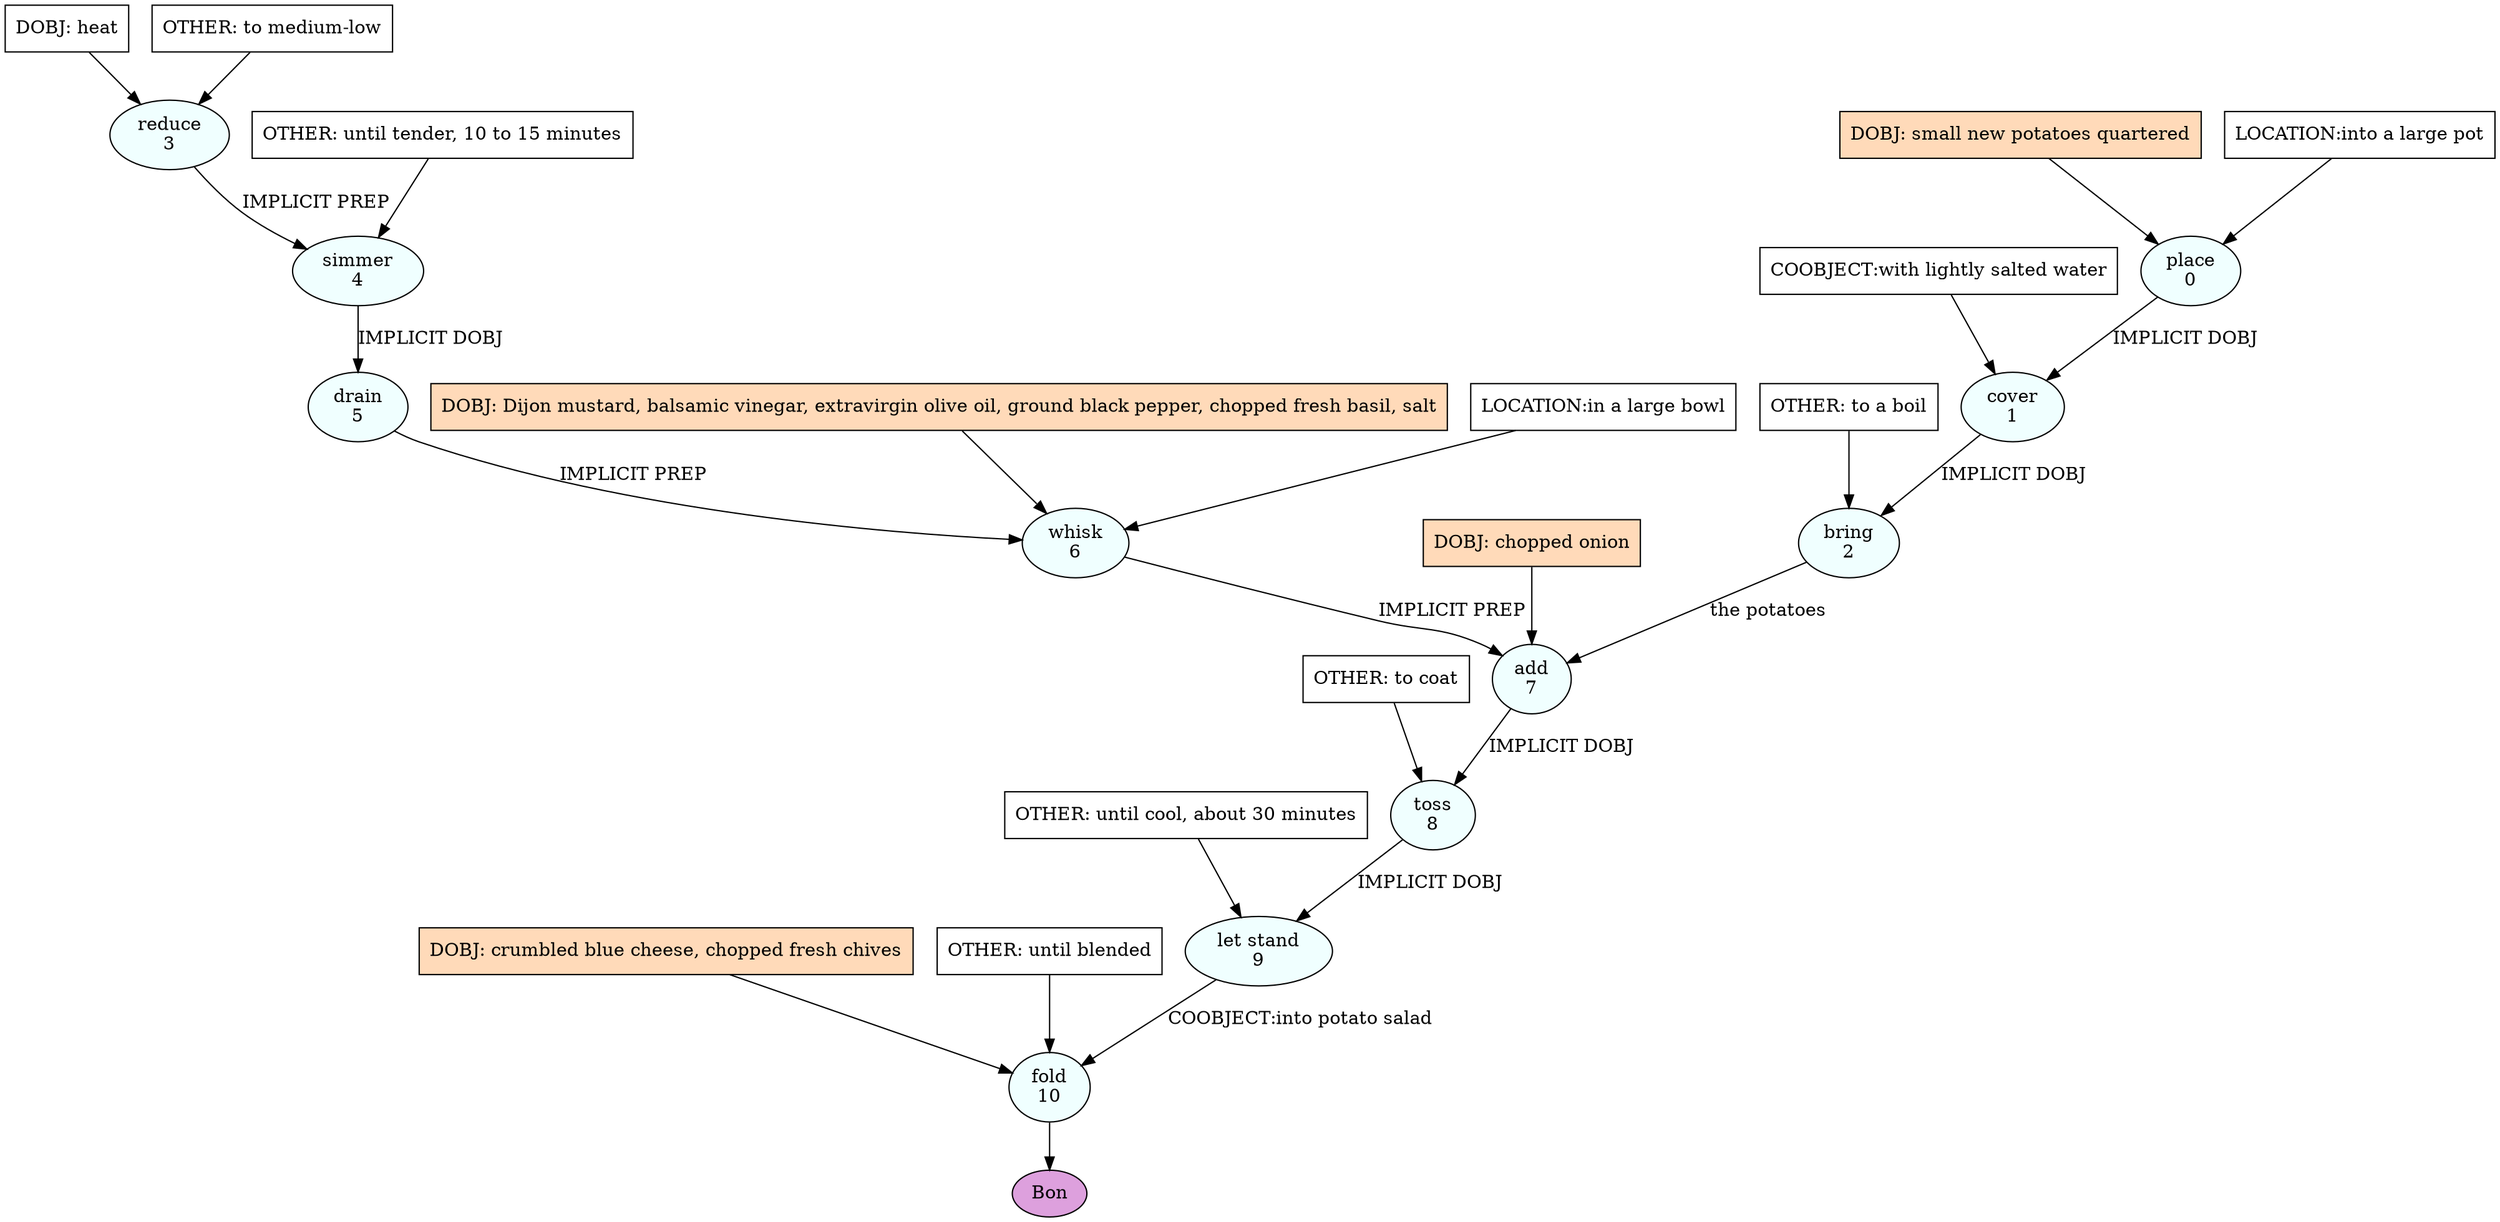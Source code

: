 digraph recipe {
E0[label="place
0", shape=oval, style=filled, fillcolor=azure]
E1[label="cover
1", shape=oval, style=filled, fillcolor=azure]
E2[label="bring
2", shape=oval, style=filled, fillcolor=azure]
E3[label="reduce
3", shape=oval, style=filled, fillcolor=azure]
E4[label="simmer
4", shape=oval, style=filled, fillcolor=azure]
E5[label="drain
5", shape=oval, style=filled, fillcolor=azure]
E6[label="whisk
6", shape=oval, style=filled, fillcolor=azure]
E7[label="add
7", shape=oval, style=filled, fillcolor=azure]
E8[label="toss
8", shape=oval, style=filled, fillcolor=azure]
E9[label="let stand
9", shape=oval, style=filled, fillcolor=azure]
E10[label="fold
10", shape=oval, style=filled, fillcolor=azure]
D0[label="DOBJ: small new potatoes quartered", shape=box, style=filled, fillcolor=peachpuff]
D0 -> E0
P0_0[label="LOCATION:into a large pot", shape=box, style=filled, fillcolor=white]
P0_0 -> E0
D3[label="DOBJ: heat", shape=box, style=filled, fillcolor=white]
D3 -> E3
O3_0[label="OTHER: to medium-low", shape=box, style=filled, fillcolor=white]
O3_0 -> E3
E0 -> E1 [label="IMPLICIT DOBJ"]
P1_0_0[label="COOBJECT:with lightly salted water", shape=box, style=filled, fillcolor=white]
P1_0_0 -> E1
E1 -> E2 [label="IMPLICIT DOBJ"]
O2_0_0[label="OTHER: to a boil", shape=box, style=filled, fillcolor=white]
O2_0_0 -> E2
E3 -> E4 [label="IMPLICIT PREP"]
O4_0_0[label="OTHER: until tender, 10 to 15 minutes", shape=box, style=filled, fillcolor=white]
O4_0_0 -> E4
E4 -> E5 [label="IMPLICIT DOBJ"]
D6_ing[label="DOBJ: Dijon mustard, balsamic vinegar, extravirgin olive oil, ground black pepper, chopped fresh basil, salt", shape=box, style=filled, fillcolor=peachpuff]
D6_ing -> E6
E5 -> E6 [label="IMPLICIT PREP"]
P6_1_0[label="LOCATION:in a large bowl", shape=box, style=filled, fillcolor=white]
P6_1_0 -> E6
D7_ing[label="DOBJ: chopped onion", shape=box, style=filled, fillcolor=peachpuff]
D7_ing -> E7
E2 -> E7 [label="the potatoes"]
E6 -> E7 [label="IMPLICIT PREP"]
E7 -> E8 [label="IMPLICIT DOBJ"]
O8_0_0[label="OTHER: to coat", shape=box, style=filled, fillcolor=white]
O8_0_0 -> E8
E8 -> E9 [label="IMPLICIT DOBJ"]
O9_0_0[label="OTHER: until cool, about 30 minutes", shape=box, style=filled, fillcolor=white]
O9_0_0 -> E9
D10_ing[label="DOBJ: crumbled blue cheese, chopped fresh chives", shape=box, style=filled, fillcolor=peachpuff]
D10_ing -> E10
E9 -> E10 [label="COOBJECT:into potato salad"]
O10_0_0[label="OTHER: until blended", shape=box, style=filled, fillcolor=white]
O10_0_0 -> E10
EOR[label="Bon", shape=oval, style=filled, fillcolor=plum]
E10 -> EOR
}
